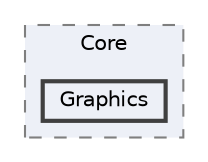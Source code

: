 digraph "FreeRDP-Sharp/FreeRDP/Core/Graphics"
{
 // LATEX_PDF_SIZE
  bgcolor="transparent";
  edge [fontname=Helvetica,fontsize=10,labelfontname=Helvetica,labelfontsize=10];
  node [fontname=Helvetica,fontsize=10,shape=box,height=0.2,width=0.4];
  compound=true
  subgraph clusterdir_3d2b439d8225a781425730b0de89670f {
    graph [ bgcolor="#edf0f7", pencolor="grey50", label="Core", fontname=Helvetica,fontsize=10 style="filled,dashed", URL="dir_3d2b439d8225a781425730b0de89670f.html",tooltip=""]
  dir_2b41d25616fe59c52118ce89366a264c [label="Graphics", fillcolor="#edf0f7", color="grey25", style="filled,bold", URL="dir_2b41d25616fe59c52118ce89366a264c.html",tooltip=""];
  }
}
